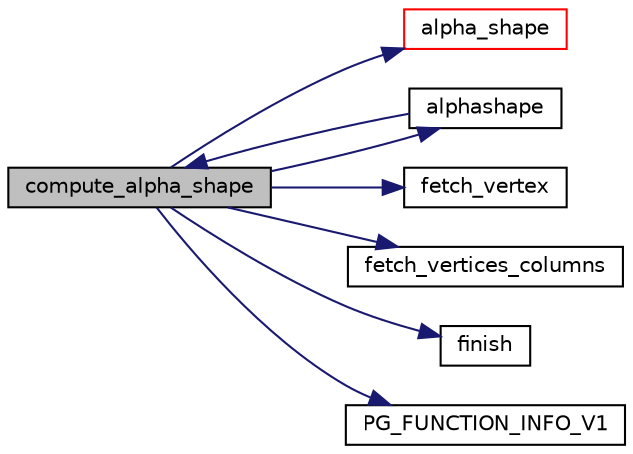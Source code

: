 digraph "compute_alpha_shape"
{
  edge [fontname="Helvetica",fontsize="10",labelfontname="Helvetica",labelfontsize="10"];
  node [fontname="Helvetica",fontsize="10",shape=record];
  rankdir="LR";
  Node15 [label="compute_alpha_shape",height=0.2,width=0.4,color="black", fillcolor="grey75", style="filled", fontcolor="black"];
  Node15 -> Node16 [color="midnightblue",fontsize="10",style="solid",fontname="Helvetica"];
  Node16 [label="alpha_shape",height=0.2,width=0.4,color="red", fillcolor="white", style="filled",URL="$alpha__driver_8cpp.html#a64fca5dabc4ad9db224e524a154bbff1"];
  Node15 -> Node23 [color="midnightblue",fontsize="10",style="solid",fontname="Helvetica"];
  Node23 [label="alphashape",height=0.2,width=0.4,color="black", fillcolor="white", style="filled",URL="$alpha_8c.html#a7539769eb3b91d75704c2d9b775129c3"];
  Node23 -> Node15 [color="midnightblue",fontsize="10",style="solid",fontname="Helvetica"];
  Node15 -> Node24 [color="midnightblue",fontsize="10",style="solid",fontname="Helvetica"];
  Node24 [label="fetch_vertex",height=0.2,width=0.4,color="black", fillcolor="white", style="filled",URL="$alpha_8c.html#ad02862c5f625c4a429bbfe0596c93c76"];
  Node15 -> Node25 [color="midnightblue",fontsize="10",style="solid",fontname="Helvetica"];
  Node25 [label="fetch_vertices_columns",height=0.2,width=0.4,color="black", fillcolor="white", style="filled",URL="$alpha_8c.html#aae005778b70e07968ac950c42a4ff58e"];
  Node15 -> Node26 [color="midnightblue",fontsize="10",style="solid",fontname="Helvetica"];
  Node26 [label="finish",height=0.2,width=0.4,color="black", fillcolor="white", style="filled",URL="$alpha_8c.html#adbf69d62298e4d47f81c749cebaad544"];
  Node15 -> Node27 [color="midnightblue",fontsize="10",style="solid",fontname="Helvetica"];
  Node27 [label="PG_FUNCTION_INFO_V1",height=0.2,width=0.4,color="black", fillcolor="white", style="filled",URL="$alpha_8c.html#aa06bd1facff6ef040f510e2eb7c69257"];
}
